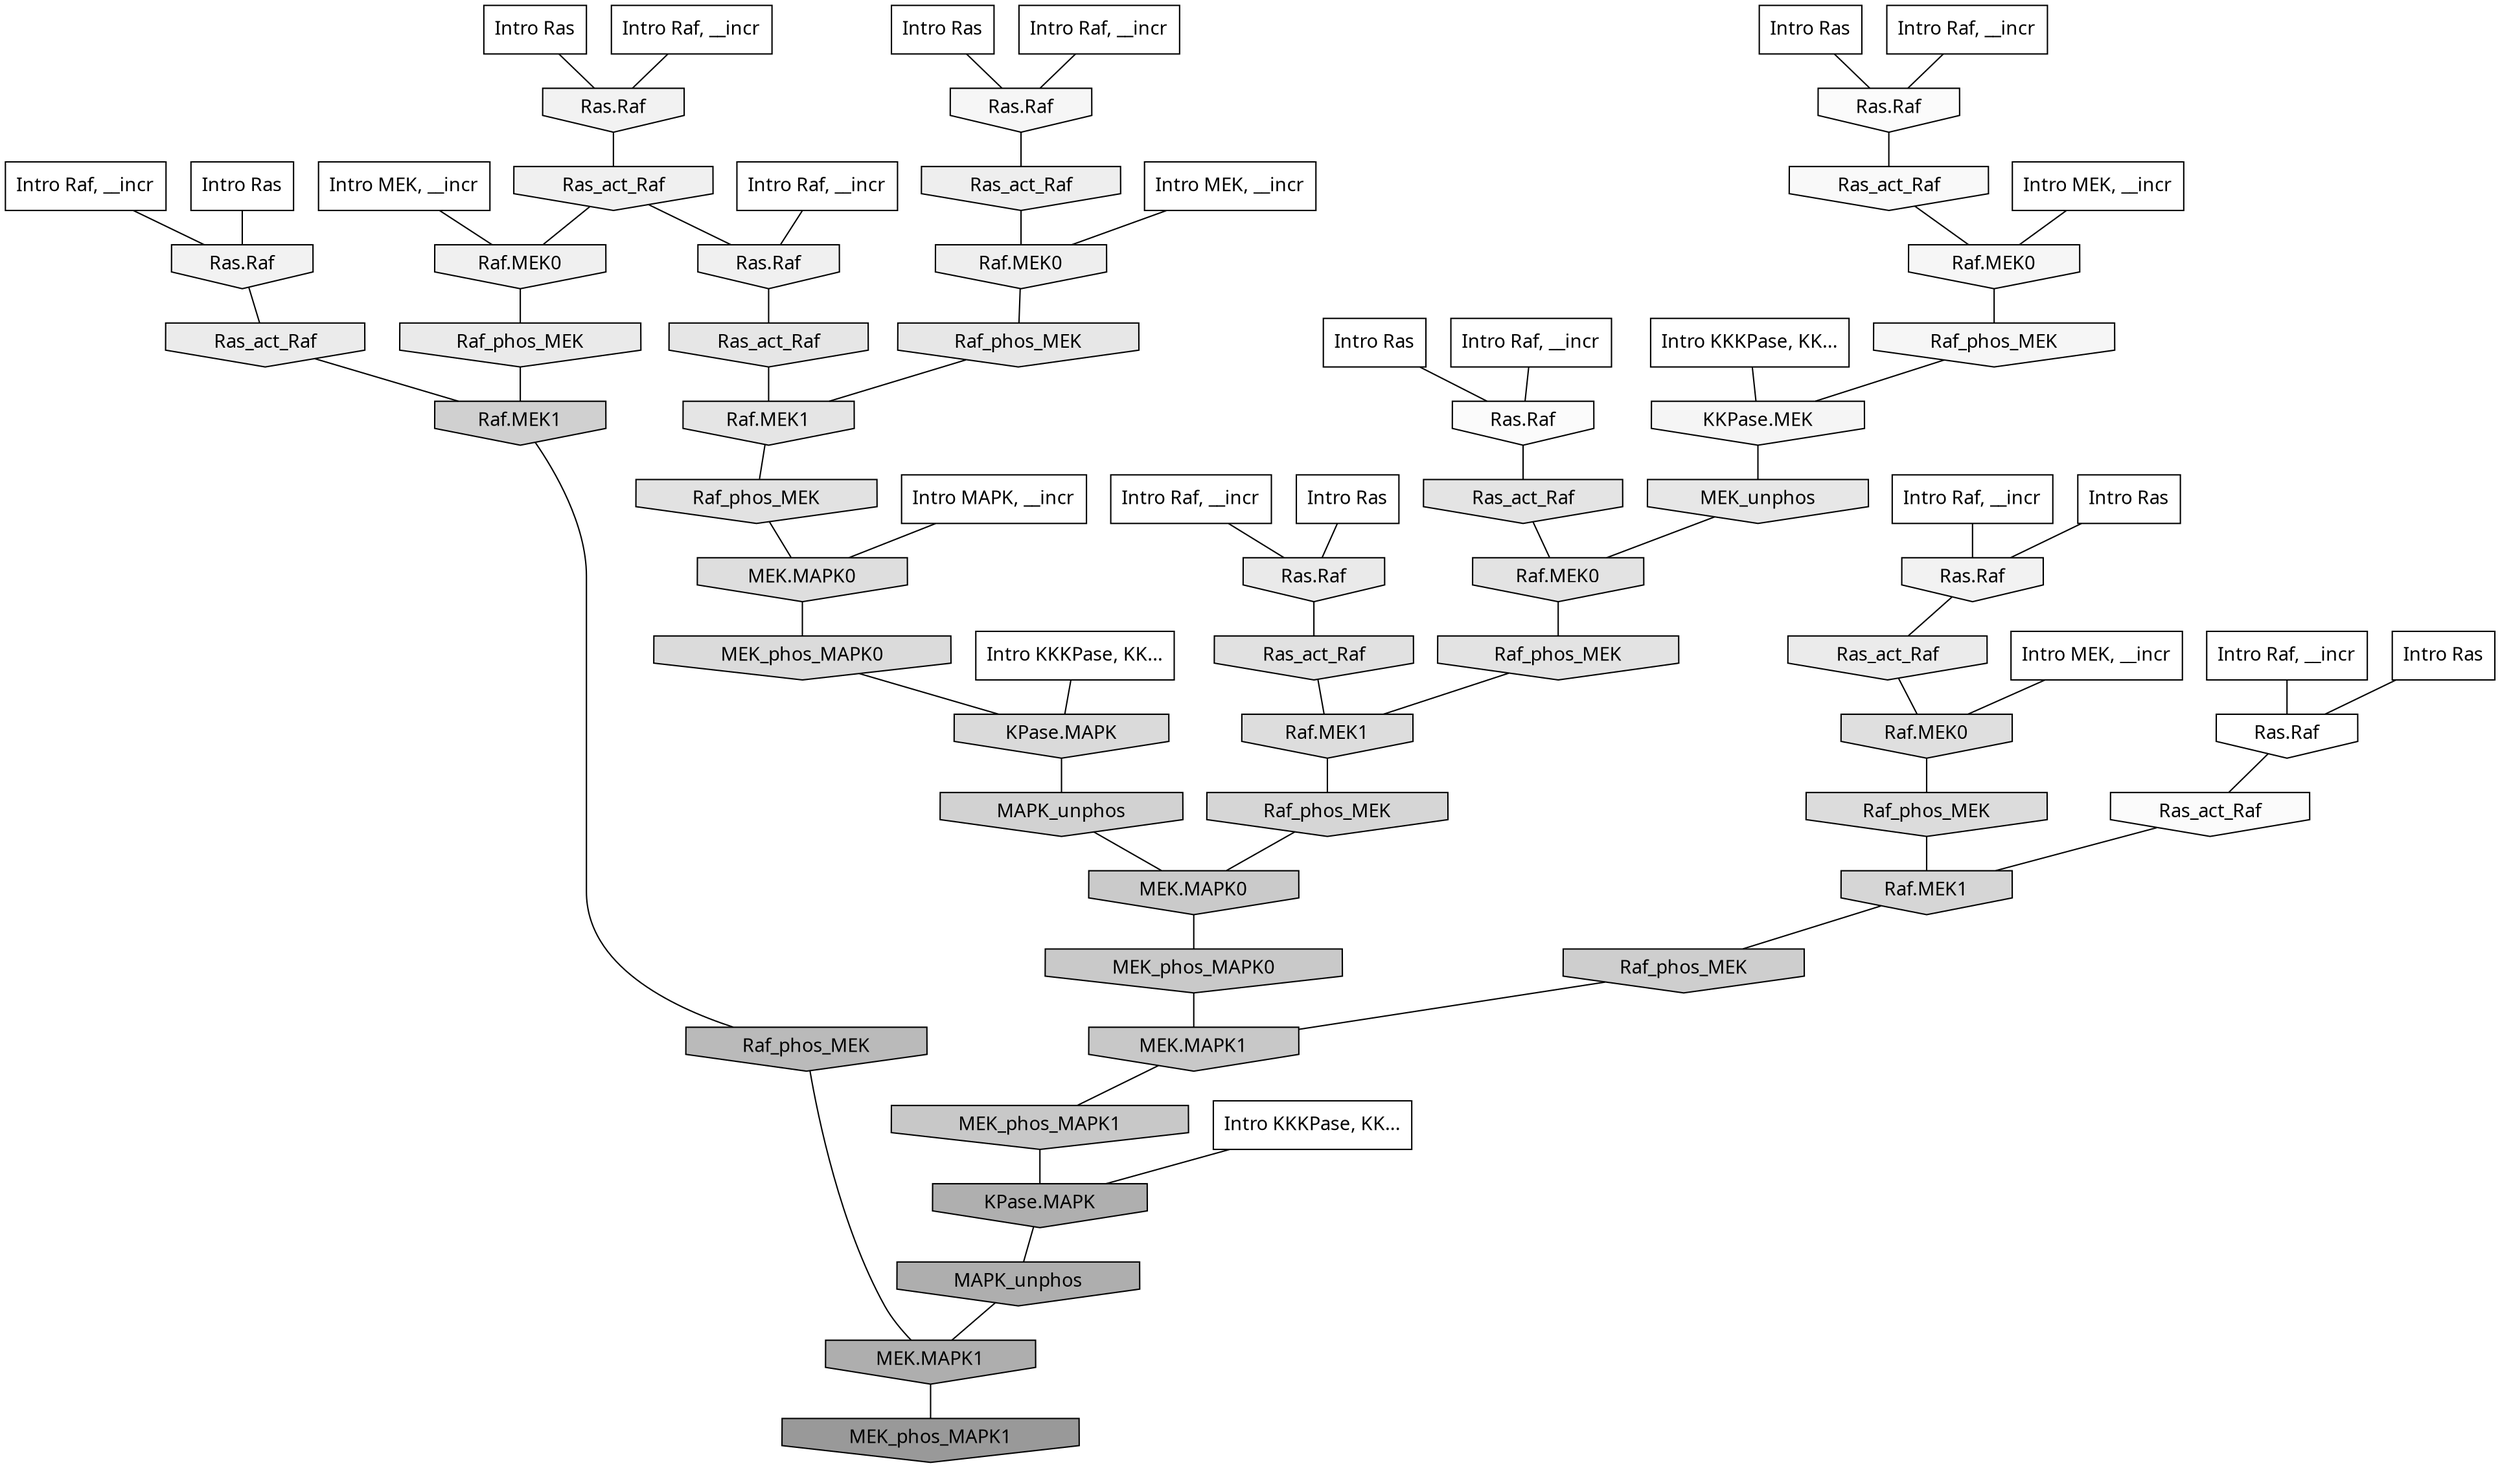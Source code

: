 digraph G{
  rankdir="TB";
  ranksep=0.30;
  node [fontname="CMU Serif"];
  edge [fontname="CMU Serif"];
  
  15 [label="Intro Ras", shape=rectangle, style=filled, fillcolor="0.000 0.000 1.000"]
  
  16 [label="Intro Ras", shape=rectangle, style=filled, fillcolor="0.000 0.000 1.000"]
  
  28 [label="Intro Ras", shape=rectangle, style=filled, fillcolor="0.000 0.000 1.000"]
  
  36 [label="Intro Ras", shape=rectangle, style=filled, fillcolor="0.000 0.000 1.000"]
  
  46 [label="Intro Ras", shape=rectangle, style=filled, fillcolor="0.000 0.000 1.000"]
  
  64 [label="Intro Ras", shape=rectangle, style=filled, fillcolor="0.000 0.000 1.000"]
  
  71 [label="Intro Ras", shape=rectangle, style=filled, fillcolor="0.000 0.000 1.000"]
  
  76 [label="Intro Ras", shape=rectangle, style=filled, fillcolor="0.000 0.000 1.000"]
  
  141 [label="Intro Raf, __incr", shape=rectangle, style=filled, fillcolor="0.000 0.000 1.000"]
  
  171 [label="Intro Raf, __incr", shape=rectangle, style=filled, fillcolor="0.000 0.000 1.000"]
  
  310 [label="Intro Raf, __incr", shape=rectangle, style=filled, fillcolor="0.000 0.000 1.000"]
  
  315 [label="Intro Raf, __incr", shape=rectangle, style=filled, fillcolor="0.000 0.000 1.000"]
  
  735 [label="Intro Raf, __incr", shape=rectangle, style=filled, fillcolor="0.000 0.000 1.000"]
  
  798 [label="Intro Raf, __incr", shape=rectangle, style=filled, fillcolor="0.000 0.000 1.000"]
  
  917 [label="Intro Raf, __incr", shape=rectangle, style=filled, fillcolor="0.000 0.000 1.000"]
  
  923 [label="Intro Raf, __incr", shape=rectangle, style=filled, fillcolor="0.000 0.000 1.000"]
  
  1070 [label="Intro Raf, __incr", shape=rectangle, style=filled, fillcolor="0.000 0.000 1.000"]
  
  1267 [label="Intro MEK, __incr", shape=rectangle, style=filled, fillcolor="0.000 0.000 1.000"]
  
  1282 [label="Intro MEK, __incr", shape=rectangle, style=filled, fillcolor="0.000 0.000 1.000"]
  
  1489 [label="Intro MEK, __incr", shape=rectangle, style=filled, fillcolor="0.000 0.000 1.000"]
  
  1771 [label="Intro MEK, __incr", shape=rectangle, style=filled, fillcolor="0.000 0.000 1.000"]
  
  2949 [label="Intro MAPK, __incr", shape=rectangle, style=filled, fillcolor="0.000 0.000 1.000"]
  
  3119 [label="Intro KKKPase, KK...", shape=rectangle, style=filled, fillcolor="0.000 0.000 1.000"]
  
  3169 [label="Intro KKKPase, KK...", shape=rectangle, style=filled, fillcolor="0.000 0.000 1.000"]
  
  3180 [label="Intro KKKPase, KK...", shape=rectangle, style=filled, fillcolor="0.000 0.000 1.000"]
  
  3251 [label="Ras.Raf", shape=invhouse, style=filled, fillcolor="0.000 0.000 1.000"]
  
  3511 [label="Ras.Raf", shape=invhouse, style=filled, fillcolor="0.000 0.000 0.982"]
  
  3519 [label="Ras_act_Raf", shape=invhouse, style=filled, fillcolor="0.000 0.000 0.982"]
  
  3530 [label="Ras.Raf", shape=invhouse, style=filled, fillcolor="0.000 0.000 0.982"]
  
  3631 [label="Ras_act_Raf", shape=invhouse, style=filled, fillcolor="0.000 0.000 0.975"]
  
  3908 [label="Ras.Raf", shape=invhouse, style=filled, fillcolor="0.000 0.000 0.963"]
  
  3917 [label="Raf.MEK0", shape=invhouse, style=filled, fillcolor="0.000 0.000 0.962"]
  
  3995 [label="Raf_phos_MEK", shape=invhouse, style=filled, fillcolor="0.000 0.000 0.961"]
  
  4016 [label="KKPase.MEK", shape=invhouse, style=filled, fillcolor="0.000 0.000 0.960"]
  
  4337 [label="Ras.Raf", shape=invhouse, style=filled, fillcolor="0.000 0.000 0.947"]
  
  4353 [label="Ras.Raf", shape=invhouse, style=filled, fillcolor="0.000 0.000 0.947"]
  
  4384 [label="Ras.Raf", shape=invhouse, style=filled, fillcolor="0.000 0.000 0.946"]
  
  4532 [label="Ras_act_Raf", shape=invhouse, style=filled, fillcolor="0.000 0.000 0.940"]
  
  4536 [label="Raf.MEK0", shape=invhouse, style=filled, fillcolor="0.000 0.000 0.940"]
  
  4538 [label="Ras.Raf", shape=invhouse, style=filled, fillcolor="0.000 0.000 0.940"]
  
  4836 [label="Ras_act_Raf", shape=invhouse, style=filled, fillcolor="0.000 0.000 0.931"]
  
  4839 [label="Raf.MEK0", shape=invhouse, style=filled, fillcolor="0.000 0.000 0.931"]
  
  5135 [label="Ras_act_Raf", shape=invhouse, style=filled, fillcolor="0.000 0.000 0.920"]
  
  5147 [label="Ras_act_Raf", shape=invhouse, style=filled, fillcolor="0.000 0.000 0.920"]
  
  5297 [label="Ras.Raf", shape=invhouse, style=filled, fillcolor="0.000 0.000 0.916"]
  
  5321 [label="Raf_phos_MEK", shape=invhouse, style=filled, fillcolor="0.000 0.000 0.915"]
  
  5630 [label="MEK_unphos", shape=invhouse, style=filled, fillcolor="0.000 0.000 0.905"]
  
  5690 [label="Raf_phos_MEK", shape=invhouse, style=filled, fillcolor="0.000 0.000 0.903"]
  
  5773 [label="Ras_act_Raf", shape=invhouse, style=filled, fillcolor="0.000 0.000 0.901"]
  
  5935 [label="Raf.MEK1", shape=invhouse, style=filled, fillcolor="0.000 0.000 0.897"]
  
  6119 [label="Ras_act_Raf", shape=invhouse, style=filled, fillcolor="0.000 0.000 0.891"]
  
  6163 [label="Raf.MEK0", shape=invhouse, style=filled, fillcolor="0.000 0.000 0.890"]
  
  6263 [label="Raf_phos_MEK", shape=invhouse, style=filled, fillcolor="0.000 0.000 0.888"]
  
  6363 [label="Raf_phos_MEK", shape=invhouse, style=filled, fillcolor="0.000 0.000 0.886"]
  
  6512 [label="Ras_act_Raf", shape=invhouse, style=filled, fillcolor="0.000 0.000 0.882"]
  
  6996 [label="Raf.MEK0", shape=invhouse, style=filled, fillcolor="0.000 0.000 0.873"]
  
  7084 [label="MEK.MAPK0", shape=invhouse, style=filled, fillcolor="0.000 0.000 0.871"]
  
  7393 [label="Raf.MEK1", shape=invhouse, style=filled, fillcolor="0.000 0.000 0.866"]
  
  7705 [label="Raf_phos_MEK", shape=invhouse, style=filled, fillcolor="0.000 0.000 0.861"]
  
  7998 [label="MEK_phos_MAPK0", shape=invhouse, style=filled, fillcolor="0.000 0.000 0.856"]
  
  8048 [label="KPase.MAPK", shape=invhouse, style=filled, fillcolor="0.000 0.000 0.855"]
  
  9056 [label="Raf_phos_MEK", shape=invhouse, style=filled, fillcolor="0.000 0.000 0.839"]
  
  9265 [label="Raf.MEK1", shape=invhouse, style=filled, fillcolor="0.000 0.000 0.836"]
  
  10301 [label="MAPK_unphos", shape=invhouse, style=filled, fillcolor="0.000 0.000 0.824"]
  
  11164 [label="Raf.MEK1", shape=invhouse, style=filled, fillcolor="0.000 0.000 0.815"]
  
  12196 [label="Raf_phos_MEK", shape=invhouse, style=filled, fillcolor="0.000 0.000 0.805"]
  
  13652 [label="MEK.MAPK0", shape=invhouse, style=filled, fillcolor="0.000 0.000 0.792"]
  
  14324 [label="MEK_phos_MAPK0", shape=invhouse, style=filled, fillcolor="0.000 0.000 0.788"]
  
  14762 [label="MEK.MAPK1", shape=invhouse, style=filled, fillcolor="0.000 0.000 0.785"]
  
  15107 [label="MEK_phos_MAPK1", shape=invhouse, style=filled, fillcolor="0.000 0.000 0.782"]
  
  18627 [label="Raf_phos_MEK", shape=invhouse, style=filled, fillcolor="0.000 0.000 0.727"]
  
  20149 [label="KPase.MAPK", shape=invhouse, style=filled, fillcolor="0.000 0.000 0.686"]
  
  20273 [label="MAPK_unphos", shape=invhouse, style=filled, fillcolor="0.000 0.000 0.682"]
  
  20275 [label="MEK.MAPK1", shape=invhouse, style=filled, fillcolor="0.000 0.000 0.682"]
  
  22645 [label="MEK_phos_MAPK1", shape=invhouse, style=filled, fillcolor="0.000 0.000 0.600"]
  
  
  20275 -> 22645 [dir=none, color="0.000 0.000 0.000"] 
  20273 -> 20275 [dir=none, color="0.000 0.000 0.000"] 
  20149 -> 20273 [dir=none, color="0.000 0.000 0.000"] 
  18627 -> 20275 [dir=none, color="0.000 0.000 0.000"] 
  15107 -> 20149 [dir=none, color="0.000 0.000 0.000"] 
  14762 -> 15107 [dir=none, color="0.000 0.000 0.000"] 
  14324 -> 14762 [dir=none, color="0.000 0.000 0.000"] 
  13652 -> 14324 [dir=none, color="0.000 0.000 0.000"] 
  12196 -> 14762 [dir=none, color="0.000 0.000 0.000"] 
  11164 -> 18627 [dir=none, color="0.000 0.000 0.000"] 
  10301 -> 13652 [dir=none, color="0.000 0.000 0.000"] 
  9265 -> 12196 [dir=none, color="0.000 0.000 0.000"] 
  9056 -> 13652 [dir=none, color="0.000 0.000 0.000"] 
  8048 -> 10301 [dir=none, color="0.000 0.000 0.000"] 
  7998 -> 8048 [dir=none, color="0.000 0.000 0.000"] 
  7705 -> 9265 [dir=none, color="0.000 0.000 0.000"] 
  7393 -> 9056 [dir=none, color="0.000 0.000 0.000"] 
  7084 -> 7998 [dir=none, color="0.000 0.000 0.000"] 
  6996 -> 7705 [dir=none, color="0.000 0.000 0.000"] 
  6512 -> 7393 [dir=none, color="0.000 0.000 0.000"] 
  6363 -> 7084 [dir=none, color="0.000 0.000 0.000"] 
  6263 -> 7393 [dir=none, color="0.000 0.000 0.000"] 
  6163 -> 6263 [dir=none, color="0.000 0.000 0.000"] 
  6119 -> 6163 [dir=none, color="0.000 0.000 0.000"] 
  5935 -> 6363 [dir=none, color="0.000 0.000 0.000"] 
  5773 -> 5935 [dir=none, color="0.000 0.000 0.000"] 
  5690 -> 5935 [dir=none, color="0.000 0.000 0.000"] 
  5630 -> 6163 [dir=none, color="0.000 0.000 0.000"] 
  5321 -> 11164 [dir=none, color="0.000 0.000 0.000"] 
  5297 -> 6512 [dir=none, color="0.000 0.000 0.000"] 
  5147 -> 6996 [dir=none, color="0.000 0.000 0.000"] 
  5135 -> 11164 [dir=none, color="0.000 0.000 0.000"] 
  4839 -> 5690 [dir=none, color="0.000 0.000 0.000"] 
  4836 -> 4839 [dir=none, color="0.000 0.000 0.000"] 
  4538 -> 5773 [dir=none, color="0.000 0.000 0.000"] 
  4536 -> 5321 [dir=none, color="0.000 0.000 0.000"] 
  4532 -> 4536 [dir=none, color="0.000 0.000 0.000"] 
  4532 -> 4538 [dir=none, color="0.000 0.000 0.000"] 
  4384 -> 4532 [dir=none, color="0.000 0.000 0.000"] 
  4353 -> 5147 [dir=none, color="0.000 0.000 0.000"] 
  4337 -> 5135 [dir=none, color="0.000 0.000 0.000"] 
  4016 -> 5630 [dir=none, color="0.000 0.000 0.000"] 
  3995 -> 4016 [dir=none, color="0.000 0.000 0.000"] 
  3917 -> 3995 [dir=none, color="0.000 0.000 0.000"] 
  3908 -> 4836 [dir=none, color="0.000 0.000 0.000"] 
  3631 -> 3917 [dir=none, color="0.000 0.000 0.000"] 
  3530 -> 6119 [dir=none, color="0.000 0.000 0.000"] 
  3519 -> 9265 [dir=none, color="0.000 0.000 0.000"] 
  3511 -> 3631 [dir=none, color="0.000 0.000 0.000"] 
  3251 -> 3519 [dir=none, color="0.000 0.000 0.000"] 
  3180 -> 4016 [dir=none, color="0.000 0.000 0.000"] 
  3169 -> 20149 [dir=none, color="0.000 0.000 0.000"] 
  3119 -> 8048 [dir=none, color="0.000 0.000 0.000"] 
  2949 -> 7084 [dir=none, color="0.000 0.000 0.000"] 
  1771 -> 3917 [dir=none, color="0.000 0.000 0.000"] 
  1489 -> 6996 [dir=none, color="0.000 0.000 0.000"] 
  1282 -> 4839 [dir=none, color="0.000 0.000 0.000"] 
  1267 -> 4536 [dir=none, color="0.000 0.000 0.000"] 
  1070 -> 4538 [dir=none, color="0.000 0.000 0.000"] 
  923 -> 4384 [dir=none, color="0.000 0.000 0.000"] 
  917 -> 4337 [dir=none, color="0.000 0.000 0.000"] 
  798 -> 5297 [dir=none, color="0.000 0.000 0.000"] 
  735 -> 3908 [dir=none, color="0.000 0.000 0.000"] 
  315 -> 3511 [dir=none, color="0.000 0.000 0.000"] 
  310 -> 4353 [dir=none, color="0.000 0.000 0.000"] 
  171 -> 3530 [dir=none, color="0.000 0.000 0.000"] 
  141 -> 3251 [dir=none, color="0.000 0.000 0.000"] 
  76 -> 4337 [dir=none, color="0.000 0.000 0.000"] 
  71 -> 3908 [dir=none, color="0.000 0.000 0.000"] 
  64 -> 4384 [dir=none, color="0.000 0.000 0.000"] 
  46 -> 3251 [dir=none, color="0.000 0.000 0.000"] 
  36 -> 4353 [dir=none, color="0.000 0.000 0.000"] 
  28 -> 3511 [dir=none, color="0.000 0.000 0.000"] 
  16 -> 3530 [dir=none, color="0.000 0.000 0.000"] 
  15 -> 5297 [dir=none, color="0.000 0.000 0.000"] 
  
  }
